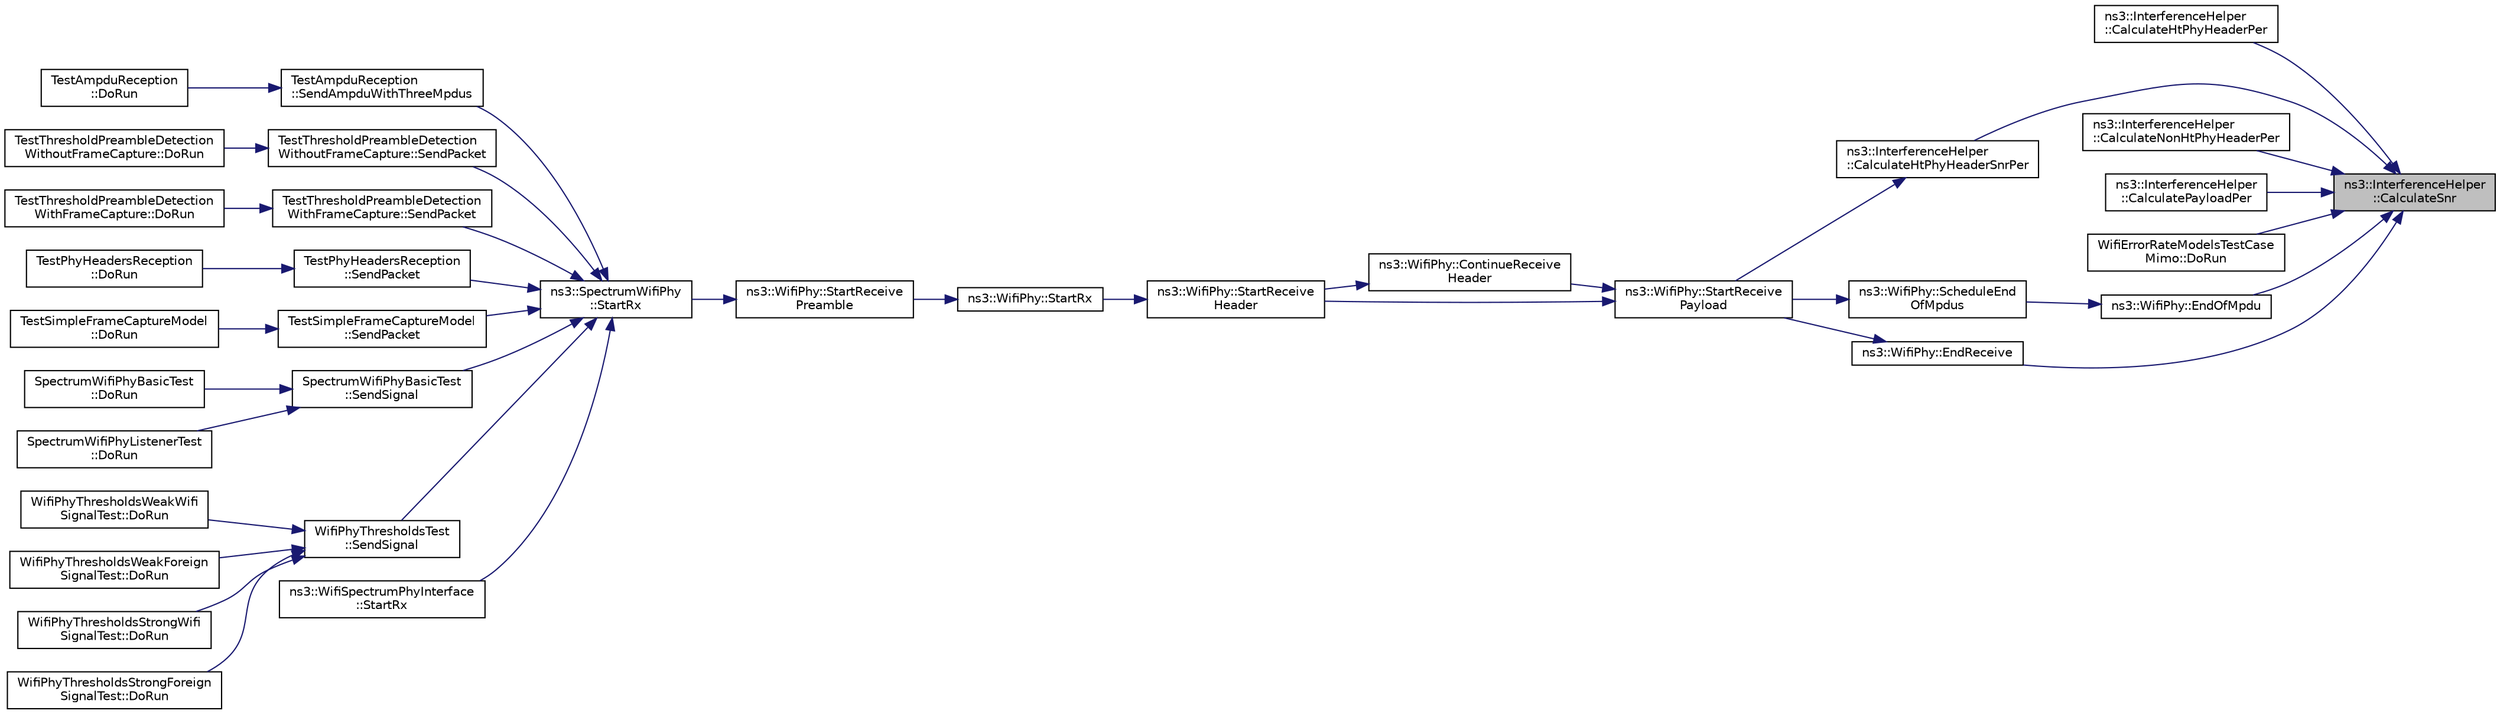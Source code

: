 digraph "ns3::InterferenceHelper::CalculateSnr"
{
 // LATEX_PDF_SIZE
  edge [fontname="Helvetica",fontsize="10",labelfontname="Helvetica",labelfontsize="10"];
  node [fontname="Helvetica",fontsize="10",shape=record];
  rankdir="RL";
  Node1 [label="ns3::InterferenceHelper\l::CalculateSnr",height=0.2,width=0.4,color="black", fillcolor="grey75", style="filled", fontcolor="black",tooltip="Calculate the SNIR for the event (starting from now until the event end)."];
  Node1 -> Node2 [dir="back",color="midnightblue",fontsize="10",style="solid",fontname="Helvetica"];
  Node2 [label="ns3::InterferenceHelper\l::CalculateHtPhyHeaderPer",height=0.2,width=0.4,color="black", fillcolor="white", style="filled",URL="$classns3_1_1_interference_helper.html#a406607dc15ef678c987d02aaafab733f",tooltip="Calculate the error rate of the HT PHY header."];
  Node1 -> Node3 [dir="back",color="midnightblue",fontsize="10",style="solid",fontname="Helvetica"];
  Node3 [label="ns3::InterferenceHelper\l::CalculateHtPhyHeaderSnrPer",height=0.2,width=0.4,color="black", fillcolor="white", style="filled",URL="$classns3_1_1_interference_helper.html#aa7ba5cda35b9e3b1864bfbd438000015",tooltip="Calculate the SNIR at the start of the HT PHY header and accumulate all SNIR changes in the SNIR vect..."];
  Node3 -> Node4 [dir="back",color="midnightblue",fontsize="10",style="solid",fontname="Helvetica"];
  Node4 [label="ns3::WifiPhy::StartReceive\lPayload",height=0.2,width=0.4,color="black", fillcolor="white", style="filled",URL="$classns3_1_1_wifi_phy.html#a613c3092a7f6f1dc2d815a4d2de989fa",tooltip="Start receiving the PSDU (i.e."];
  Node4 -> Node5 [dir="back",color="midnightblue",fontsize="10",style="solid",fontname="Helvetica"];
  Node5 [label="ns3::WifiPhy::ContinueReceive\lHeader",height=0.2,width=0.4,color="black", fillcolor="white", style="filled",URL="$classns3_1_1_wifi_phy.html#ac5c2d333cf5e8c1f33604ef1584486fe",tooltip="Continue receiving the PHY header of a PPDU (i.e."];
  Node5 -> Node6 [dir="back",color="midnightblue",fontsize="10",style="solid",fontname="Helvetica"];
  Node6 [label="ns3::WifiPhy::StartReceive\lHeader",height=0.2,width=0.4,color="black", fillcolor="white", style="filled",URL="$classns3_1_1_wifi_phy.html#aa7bcb29f6ad8b8280792fc83a25f8eac",tooltip="Start receiving the PHY header of a PPDU (i.e."];
  Node6 -> Node7 [dir="back",color="midnightblue",fontsize="10",style="solid",fontname="Helvetica"];
  Node7 [label="ns3::WifiPhy::StartRx",height=0.2,width=0.4,color="black", fillcolor="white", style="filled",URL="$classns3_1_1_wifi_phy.html#aa648c638c7142f2b3ab902b428710290",tooltip="Starting receiving the PPDU after having detected the medium is idle or after a reception switch."];
  Node7 -> Node8 [dir="back",color="midnightblue",fontsize="10",style="solid",fontname="Helvetica"];
  Node8 [label="ns3::WifiPhy::StartReceive\lPreamble",height=0.2,width=0.4,color="black", fillcolor="white", style="filled",URL="$classns3_1_1_wifi_phy.html#af931f42dfd80e57d56822a021b13f9a7",tooltip="Start receiving the PHY preamble of a PPDU (i.e."];
  Node8 -> Node9 [dir="back",color="midnightblue",fontsize="10",style="solid",fontname="Helvetica"];
  Node9 [label="ns3::SpectrumWifiPhy\l::StartRx",height=0.2,width=0.4,color="black", fillcolor="white", style="filled",URL="$classns3_1_1_spectrum_wifi_phy.html#aead1ebdbaf59361928cd6ffa7abc3161",tooltip="Input method for delivering a signal from the spectrum channel and low-level PHY interface to this Sp..."];
  Node9 -> Node10 [dir="back",color="midnightblue",fontsize="10",style="solid",fontname="Helvetica"];
  Node10 [label="TestAmpduReception\l::SendAmpduWithThreeMpdus",height=0.2,width=0.4,color="black", fillcolor="white", style="filled",URL="$class_test_ampdu_reception.html#a78da8669fb854461af9b5b26362d65f2",tooltip="Send A-MPDU with 3 MPDUs of different size (i-th MSDU will have 100 bytes more than (i-1)-th)."];
  Node10 -> Node11 [dir="back",color="midnightblue",fontsize="10",style="solid",fontname="Helvetica"];
  Node11 [label="TestAmpduReception\l::DoRun",height=0.2,width=0.4,color="black", fillcolor="white", style="filled",URL="$class_test_ampdu_reception.html#aeb4f6e9143c9d43d54a8ab413b667995",tooltip="Implementation to actually run this TestCase."];
  Node9 -> Node12 [dir="back",color="midnightblue",fontsize="10",style="solid",fontname="Helvetica"];
  Node12 [label="TestThresholdPreambleDetection\lWithoutFrameCapture::SendPacket",height=0.2,width=0.4,color="black", fillcolor="white", style="filled",URL="$class_test_threshold_preamble_detection_without_frame_capture.html#aaad8e18bfa83144a568b3f917815e154",tooltip="Send packet function."];
  Node12 -> Node13 [dir="back",color="midnightblue",fontsize="10",style="solid",fontname="Helvetica"];
  Node13 [label="TestThresholdPreambleDetection\lWithoutFrameCapture::DoRun",height=0.2,width=0.4,color="black", fillcolor="white", style="filled",URL="$class_test_threshold_preamble_detection_without_frame_capture.html#a5f449b4f3c59a0deab196e21f8b9e048",tooltip="Implementation to actually run this TestCase."];
  Node9 -> Node14 [dir="back",color="midnightblue",fontsize="10",style="solid",fontname="Helvetica"];
  Node14 [label="TestThresholdPreambleDetection\lWithFrameCapture::SendPacket",height=0.2,width=0.4,color="black", fillcolor="white", style="filled",URL="$class_test_threshold_preamble_detection_with_frame_capture.html#a3ee19053fa0ddcb5202c3350c010b79c",tooltip="Send packet function."];
  Node14 -> Node15 [dir="back",color="midnightblue",fontsize="10",style="solid",fontname="Helvetica"];
  Node15 [label="TestThresholdPreambleDetection\lWithFrameCapture::DoRun",height=0.2,width=0.4,color="black", fillcolor="white", style="filled",URL="$class_test_threshold_preamble_detection_with_frame_capture.html#a85e4669cc3f532b21e9d0b79190f63b6",tooltip="Implementation to actually run this TestCase."];
  Node9 -> Node16 [dir="back",color="midnightblue",fontsize="10",style="solid",fontname="Helvetica"];
  Node16 [label="TestPhyHeadersReception\l::SendPacket",height=0.2,width=0.4,color="black", fillcolor="white", style="filled",URL="$class_test_phy_headers_reception.html#a1298a9f1b235059ffafff8987a932625",tooltip="Send packet function."];
  Node16 -> Node17 [dir="back",color="midnightblue",fontsize="10",style="solid",fontname="Helvetica"];
  Node17 [label="TestPhyHeadersReception\l::DoRun",height=0.2,width=0.4,color="black", fillcolor="white", style="filled",URL="$class_test_phy_headers_reception.html#a85fbabbc3721c922867e878bd583cd90",tooltip="Implementation to actually run this TestCase."];
  Node9 -> Node18 [dir="back",color="midnightblue",fontsize="10",style="solid",fontname="Helvetica"];
  Node18 [label="TestSimpleFrameCaptureModel\l::SendPacket",height=0.2,width=0.4,color="black", fillcolor="white", style="filled",URL="$class_test_simple_frame_capture_model.html#a348682089c1a86a816801e848b9ed347",tooltip="Send packet function."];
  Node18 -> Node19 [dir="back",color="midnightblue",fontsize="10",style="solid",fontname="Helvetica"];
  Node19 [label="TestSimpleFrameCaptureModel\l::DoRun",height=0.2,width=0.4,color="black", fillcolor="white", style="filled",URL="$class_test_simple_frame_capture_model.html#a4ef1ad62ca9e24ceec8c53124fecedce",tooltip="Implementation to actually run this TestCase."];
  Node9 -> Node20 [dir="back",color="midnightblue",fontsize="10",style="solid",fontname="Helvetica"];
  Node20 [label="SpectrumWifiPhyBasicTest\l::SendSignal",height=0.2,width=0.4,color="black", fillcolor="white", style="filled",URL="$class_spectrum_wifi_phy_basic_test.html#a99a44e9e6abcf378592b2a2df06ba394",tooltip="Send signal function."];
  Node20 -> Node21 [dir="back",color="midnightblue",fontsize="10",style="solid",fontname="Helvetica"];
  Node21 [label="SpectrumWifiPhyBasicTest\l::DoRun",height=0.2,width=0.4,color="black", fillcolor="white", style="filled",URL="$class_spectrum_wifi_phy_basic_test.html#a99138864abfa358103ae2f202ce925e7",tooltip="Implementation to actually run this TestCase."];
  Node20 -> Node22 [dir="back",color="midnightblue",fontsize="10",style="solid",fontname="Helvetica"];
  Node22 [label="SpectrumWifiPhyListenerTest\l::DoRun",height=0.2,width=0.4,color="black", fillcolor="white", style="filled",URL="$class_spectrum_wifi_phy_listener_test.html#a357f2be95efbb227365e540b9031748b",tooltip="Implementation to actually run this TestCase."];
  Node9 -> Node23 [dir="back",color="midnightblue",fontsize="10",style="solid",fontname="Helvetica"];
  Node23 [label="WifiPhyThresholdsTest\l::SendSignal",height=0.2,width=0.4,color="black", fillcolor="white", style="filled",URL="$class_wifi_phy_thresholds_test.html#ad003bb55e9dd86b2e9d04c8dc660256d",tooltip="Send signal function."];
  Node23 -> Node24 [dir="back",color="midnightblue",fontsize="10",style="solid",fontname="Helvetica"];
  Node24 [label="WifiPhyThresholdsWeakWifi\lSignalTest::DoRun",height=0.2,width=0.4,color="black", fillcolor="white", style="filled",URL="$class_wifi_phy_thresholds_weak_wifi_signal_test.html#aa91cd1cb14ddf211bd151be62e7a72b4",tooltip="Implementation to actually run this TestCase."];
  Node23 -> Node25 [dir="back",color="midnightblue",fontsize="10",style="solid",fontname="Helvetica"];
  Node25 [label="WifiPhyThresholdsWeakForeign\lSignalTest::DoRun",height=0.2,width=0.4,color="black", fillcolor="white", style="filled",URL="$class_wifi_phy_thresholds_weak_foreign_signal_test.html#aad1875ee85a04d40060777e01b63a724",tooltip="Implementation to actually run this TestCase."];
  Node23 -> Node26 [dir="back",color="midnightblue",fontsize="10",style="solid",fontname="Helvetica"];
  Node26 [label="WifiPhyThresholdsStrongWifi\lSignalTest::DoRun",height=0.2,width=0.4,color="black", fillcolor="white", style="filled",URL="$class_wifi_phy_thresholds_strong_wifi_signal_test.html#aa5aaeb6bbcebe65d8c3558bfbdb20c31",tooltip="Implementation to actually run this TestCase."];
  Node23 -> Node27 [dir="back",color="midnightblue",fontsize="10",style="solid",fontname="Helvetica"];
  Node27 [label="WifiPhyThresholdsStrongForeign\lSignalTest::DoRun",height=0.2,width=0.4,color="black", fillcolor="white", style="filled",URL="$class_wifi_phy_thresholds_strong_foreign_signal_test.html#a38f75ac215fb95f0e367cb54373bedcd",tooltip="Implementation to actually run this TestCase."];
  Node9 -> Node28 [dir="back",color="midnightblue",fontsize="10",style="solid",fontname="Helvetica"];
  Node28 [label="ns3::WifiSpectrumPhyInterface\l::StartRx",height=0.2,width=0.4,color="black", fillcolor="white", style="filled",URL="$classns3_1_1_wifi_spectrum_phy_interface.html#a30e2efbacd400ef27f4a0bfb501bf940",tooltip="Notify the SpectrumPhy instance of an incoming signal."];
  Node4 -> Node6 [dir="back",color="midnightblue",fontsize="10",style="solid",fontname="Helvetica"];
  Node1 -> Node29 [dir="back",color="midnightblue",fontsize="10",style="solid",fontname="Helvetica"];
  Node29 [label="ns3::InterferenceHelper\l::CalculateNonHtPhyHeaderPer",height=0.2,width=0.4,color="black", fillcolor="white", style="filled",URL="$classns3_1_1_interference_helper.html#abe6a31838a1c187dd76226f790d8ef94",tooltip="Calculate the error rate of the non-HT PHY header."];
  Node1 -> Node30 [dir="back",color="midnightblue",fontsize="10",style="solid",fontname="Helvetica"];
  Node30 [label="ns3::InterferenceHelper\l::CalculatePayloadPer",height=0.2,width=0.4,color="black", fillcolor="white", style="filled",URL="$classns3_1_1_interference_helper.html#aaf44e824e663c38566488ee05a4ecbb1",tooltip="Calculate the error rate of the given PHY payload only in the provided time window (thus enabling per..."];
  Node1 -> Node31 [dir="back",color="midnightblue",fontsize="10",style="solid",fontname="Helvetica"];
  Node31 [label="WifiErrorRateModelsTestCase\lMimo::DoRun",height=0.2,width=0.4,color="black", fillcolor="white", style="filled",URL="$class_wifi_error_rate_models_test_case_mimo.html#a80c805e3cde3b802ea49f023415b5542",tooltip="Implementation to actually run this TestCase."];
  Node1 -> Node32 [dir="back",color="midnightblue",fontsize="10",style="solid",fontname="Helvetica"];
  Node32 [label="ns3::WifiPhy::EndOfMpdu",height=0.2,width=0.4,color="black", fillcolor="white", style="filled",URL="$classns3_1_1_wifi_phy.html#a691d8a123bd6041f4c1533102a2122ef",tooltip="The last symbol of an MPDU in an A-MPDU has arrived."];
  Node32 -> Node33 [dir="back",color="midnightblue",fontsize="10",style="solid",fontname="Helvetica"];
  Node33 [label="ns3::WifiPhy::ScheduleEnd\lOfMpdus",height=0.2,width=0.4,color="black", fillcolor="white", style="filled",URL="$classns3_1_1_wifi_phy.html#a2f2d338a875de35148a213a6bea1337d",tooltip="Schedule end of MPDUs events."];
  Node33 -> Node4 [dir="back",color="midnightblue",fontsize="10",style="solid",fontname="Helvetica"];
  Node1 -> Node34 [dir="back",color="midnightblue",fontsize="10",style="solid",fontname="Helvetica"];
  Node34 [label="ns3::WifiPhy::EndReceive",height=0.2,width=0.4,color="black", fillcolor="white", style="filled",URL="$classns3_1_1_wifi_phy.html#a0528e5f0ded822ff3df47b5146cb0484",tooltip="The last symbol of the PPDU has arrived."];
  Node34 -> Node4 [dir="back",color="midnightblue",fontsize="10",style="solid",fontname="Helvetica"];
}
